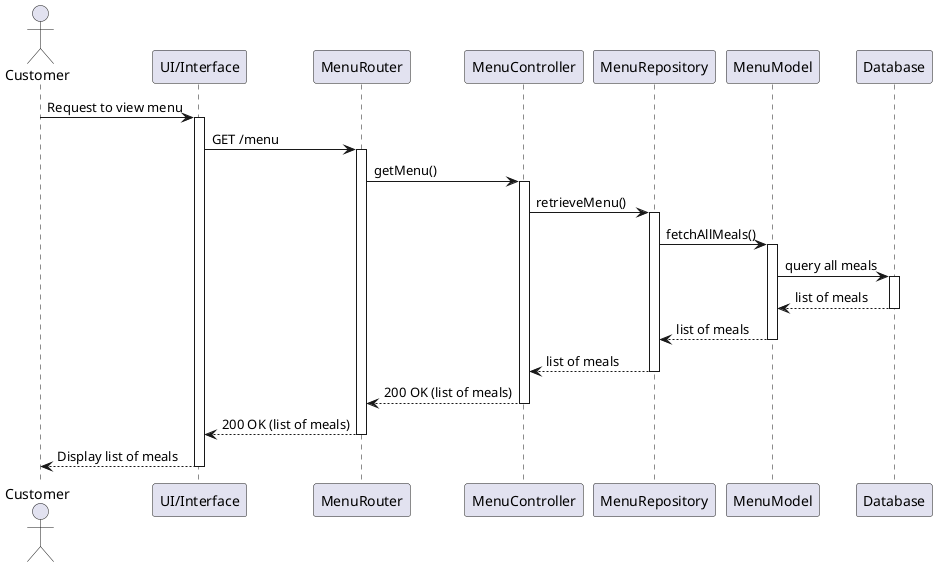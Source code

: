 @startuml
actor Customer
participant "UI/Interface" as UI
participant "MenuRouter" as Router
participant "MenuController" as Controller
participant "MenuRepository" as Repository
participant "MenuModel" as MenuModel
participant "Database" as DB

Customer -> UI: Request to view menu
activate UI
UI -> Router: GET /menu
activate Router
Router -> Controller: getMenu()
activate Controller
Controller -> Repository: retrieveMenu()
activate Repository

Repository -> MenuModel: fetchAllMeals()
activate MenuModel
MenuModel -> DB: query all meals
activate DB
DB --> MenuModel: list of meals
deactivate DB
MenuModel --> Repository: list of meals
deactivate MenuModel
Repository --> Controller: list of meals
deactivate Repository

Controller --> Router: 200 OK (list of meals)
deactivate Controller
Router --> UI: 200 OK (list of meals)
deactivate Router
UI --> Customer: Display list of meals
deactivate UI
@enduml
